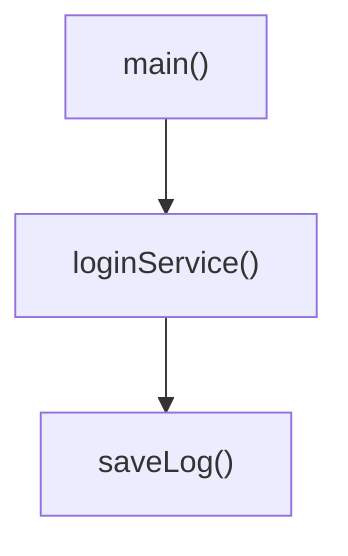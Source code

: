 %%{init: { "flowchart": { "htmlLabels": false } }}%%
graph TD
  N0["main()"]
  N1["loginService()"]
  N0 --> N1
  N2["saveLog()"]
  N1 --> N2